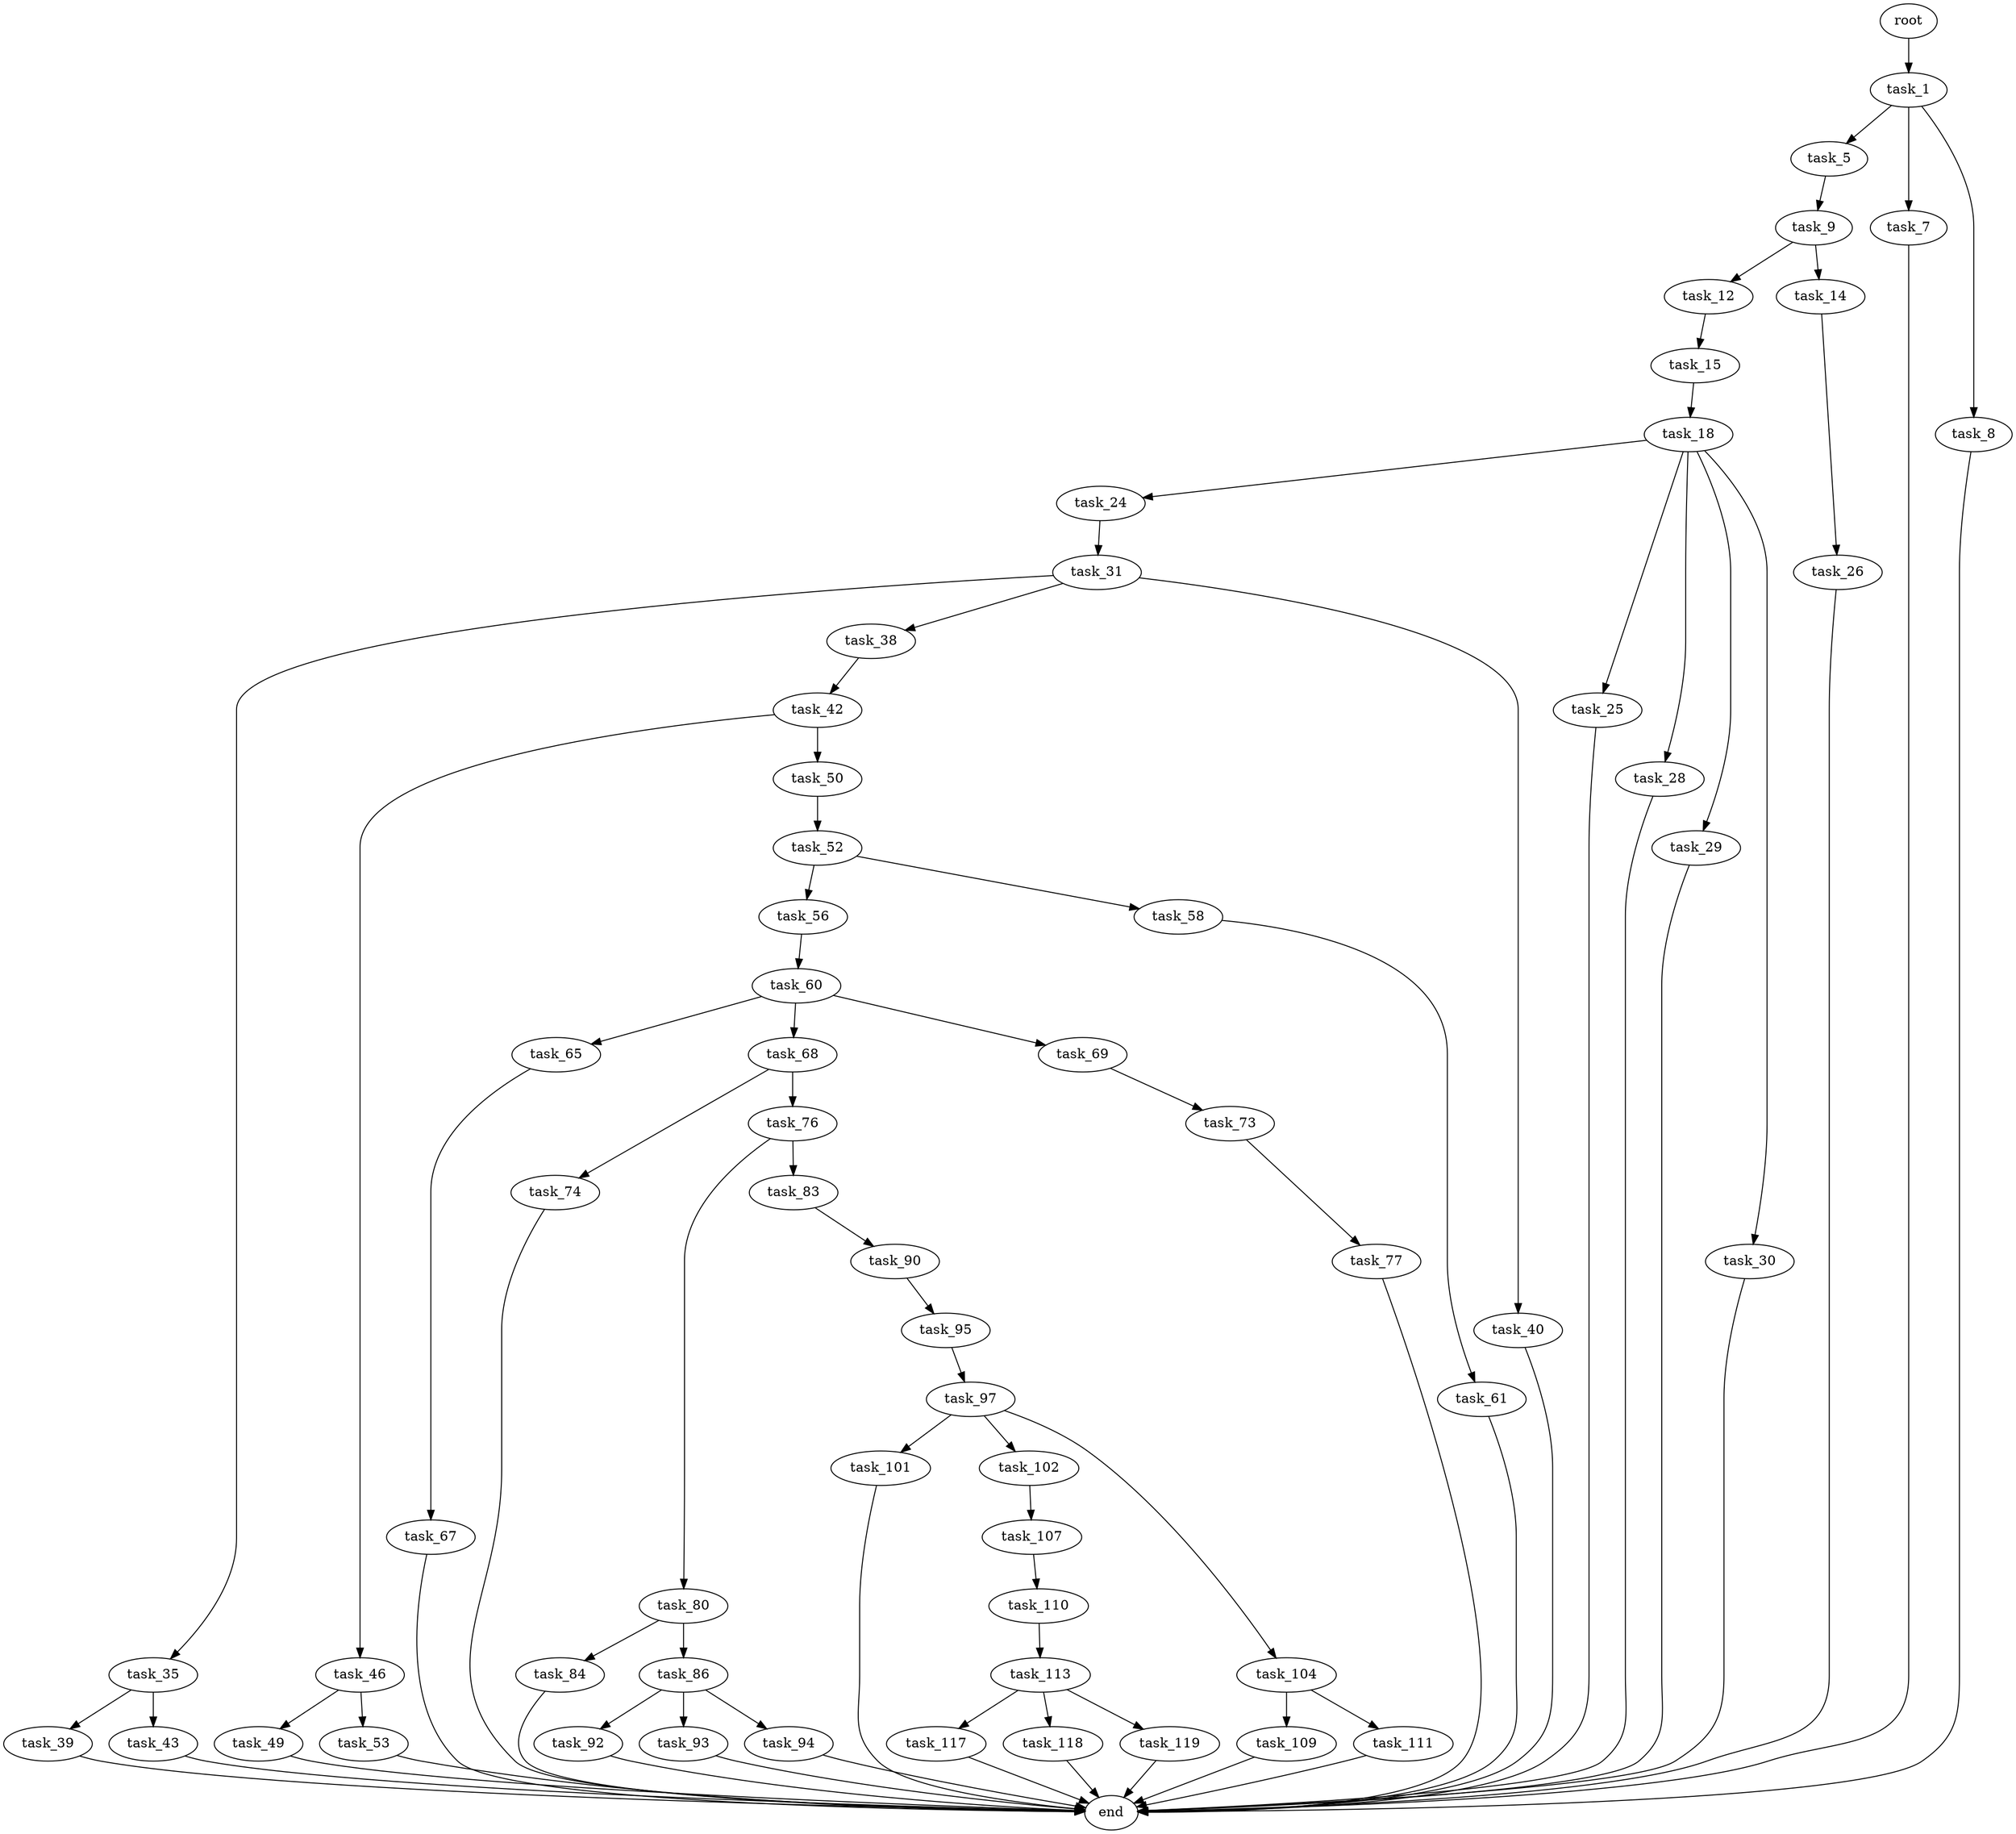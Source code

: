 digraph G {
  root [size="0.000000"];
  task_1 [size="23137819614.000000"];
  task_5 [size="79600739000.000000"];
  task_7 [size="1101422301963.000000"];
  task_8 [size="25488225592.000000"];
  task_9 [size="8589934592.000000"];
  task_12 [size="18742249498.000000"];
  task_14 [size="169515900746.000000"];
  task_15 [size="8589934592.000000"];
  task_18 [size="133296203656.000000"];
  task_24 [size="1073741824000.000000"];
  task_25 [size="1073741824000.000000"];
  task_26 [size="68719476736.000000"];
  task_28 [size="8589934592.000000"];
  task_29 [size="71857103797.000000"];
  task_30 [size="245509383694.000000"];
  task_31 [size="92585662125.000000"];
  task_35 [size="164717198411.000000"];
  task_38 [size="12041409408.000000"];
  task_39 [size="4989216619.000000"];
  task_40 [size="1073741824000.000000"];
  task_42 [size="25235016189.000000"];
  task_43 [size="1073741824000.000000"];
  task_46 [size="549755813888.000000"];
  task_49 [size="193231943011.000000"];
  task_50 [size="68719476736.000000"];
  task_52 [size="12547490612.000000"];
  task_53 [size="19746804865.000000"];
  task_56 [size="782757789696.000000"];
  task_58 [size="571133647528.000000"];
  task_60 [size="832490729.000000"];
  task_61 [size="782757789696.000000"];
  task_65 [size="1114333899921.000000"];
  task_67 [size="9197580196.000000"];
  task_68 [size="1259145644322.000000"];
  task_69 [size="145923008758.000000"];
  task_73 [size="549755813888.000000"];
  task_74 [size="159865360514.000000"];
  task_76 [size="196560012789.000000"];
  task_77 [size="761947919.000000"];
  task_80 [size="240267471966.000000"];
  task_83 [size="700448354741.000000"];
  task_84 [size="241649328297.000000"];
  task_86 [size="4414229258.000000"];
  task_90 [size="22247565044.000000"];
  task_92 [size="549755813888.000000"];
  task_93 [size="9996469756.000000"];
  task_94 [size="1073741824000.000000"];
  task_95 [size="1129878679140.000000"];
  task_97 [size="1141825484964.000000"];
  task_101 [size="28806052631.000000"];
  task_102 [size="68719476736.000000"];
  task_104 [size="36149598166.000000"];
  task_107 [size="2065413899.000000"];
  task_109 [size="231928233984.000000"];
  task_110 [size="15556607138.000000"];
  task_111 [size="29357877830.000000"];
  task_113 [size="7323021035.000000"];
  task_117 [size="28991029248.000000"];
  task_118 [size="2100743320.000000"];
  task_119 [size="782757789696.000000"];
  end [size="0.000000"];

  root -> task_1 [size="1.000000"];
  task_1 -> task_5 [size="33554432.000000"];
  task_1 -> task_7 [size="33554432.000000"];
  task_1 -> task_8 [size="33554432.000000"];
  task_5 -> task_9 [size="75497472.000000"];
  task_7 -> end [size="1.000000"];
  task_8 -> end [size="1.000000"];
  task_9 -> task_12 [size="33554432.000000"];
  task_9 -> task_14 [size="33554432.000000"];
  task_12 -> task_15 [size="33554432.000000"];
  task_14 -> task_26 [size="134217728.000000"];
  task_15 -> task_18 [size="33554432.000000"];
  task_18 -> task_24 [size="411041792.000000"];
  task_18 -> task_25 [size="411041792.000000"];
  task_18 -> task_28 [size="411041792.000000"];
  task_18 -> task_29 [size="411041792.000000"];
  task_18 -> task_30 [size="411041792.000000"];
  task_24 -> task_31 [size="838860800.000000"];
  task_25 -> end [size="1.000000"];
  task_26 -> end [size="1.000000"];
  task_28 -> end [size="1.000000"];
  task_29 -> end [size="1.000000"];
  task_30 -> end [size="1.000000"];
  task_31 -> task_35 [size="134217728.000000"];
  task_31 -> task_38 [size="134217728.000000"];
  task_31 -> task_40 [size="134217728.000000"];
  task_35 -> task_39 [size="134217728.000000"];
  task_35 -> task_43 [size="134217728.000000"];
  task_38 -> task_42 [size="536870912.000000"];
  task_39 -> end [size="1.000000"];
  task_40 -> end [size="1.000000"];
  task_42 -> task_46 [size="411041792.000000"];
  task_42 -> task_50 [size="411041792.000000"];
  task_43 -> end [size="1.000000"];
  task_46 -> task_49 [size="536870912.000000"];
  task_46 -> task_53 [size="536870912.000000"];
  task_49 -> end [size="1.000000"];
  task_50 -> task_52 [size="134217728.000000"];
  task_52 -> task_56 [size="411041792.000000"];
  task_52 -> task_58 [size="411041792.000000"];
  task_53 -> end [size="1.000000"];
  task_56 -> task_60 [size="679477248.000000"];
  task_58 -> task_61 [size="679477248.000000"];
  task_60 -> task_65 [size="33554432.000000"];
  task_60 -> task_68 [size="33554432.000000"];
  task_60 -> task_69 [size="33554432.000000"];
  task_61 -> end [size="1.000000"];
  task_65 -> task_67 [size="679477248.000000"];
  task_67 -> end [size="1.000000"];
  task_68 -> task_74 [size="838860800.000000"];
  task_68 -> task_76 [size="838860800.000000"];
  task_69 -> task_73 [size="301989888.000000"];
  task_73 -> task_77 [size="536870912.000000"];
  task_74 -> end [size="1.000000"];
  task_76 -> task_80 [size="134217728.000000"];
  task_76 -> task_83 [size="134217728.000000"];
  task_77 -> end [size="1.000000"];
  task_80 -> task_84 [size="301989888.000000"];
  task_80 -> task_86 [size="301989888.000000"];
  task_83 -> task_90 [size="536870912.000000"];
  task_84 -> end [size="1.000000"];
  task_86 -> task_92 [size="75497472.000000"];
  task_86 -> task_93 [size="75497472.000000"];
  task_86 -> task_94 [size="75497472.000000"];
  task_90 -> task_95 [size="411041792.000000"];
  task_92 -> end [size="1.000000"];
  task_93 -> end [size="1.000000"];
  task_94 -> end [size="1.000000"];
  task_95 -> task_97 [size="838860800.000000"];
  task_97 -> task_101 [size="679477248.000000"];
  task_97 -> task_102 [size="679477248.000000"];
  task_97 -> task_104 [size="679477248.000000"];
  task_101 -> end [size="1.000000"];
  task_102 -> task_107 [size="134217728.000000"];
  task_104 -> task_109 [size="33554432.000000"];
  task_104 -> task_111 [size="33554432.000000"];
  task_107 -> task_110 [size="75497472.000000"];
  task_109 -> end [size="1.000000"];
  task_110 -> task_113 [size="679477248.000000"];
  task_111 -> end [size="1.000000"];
  task_113 -> task_117 [size="301989888.000000"];
  task_113 -> task_118 [size="301989888.000000"];
  task_113 -> task_119 [size="301989888.000000"];
  task_117 -> end [size="1.000000"];
  task_118 -> end [size="1.000000"];
  task_119 -> end [size="1.000000"];
}
